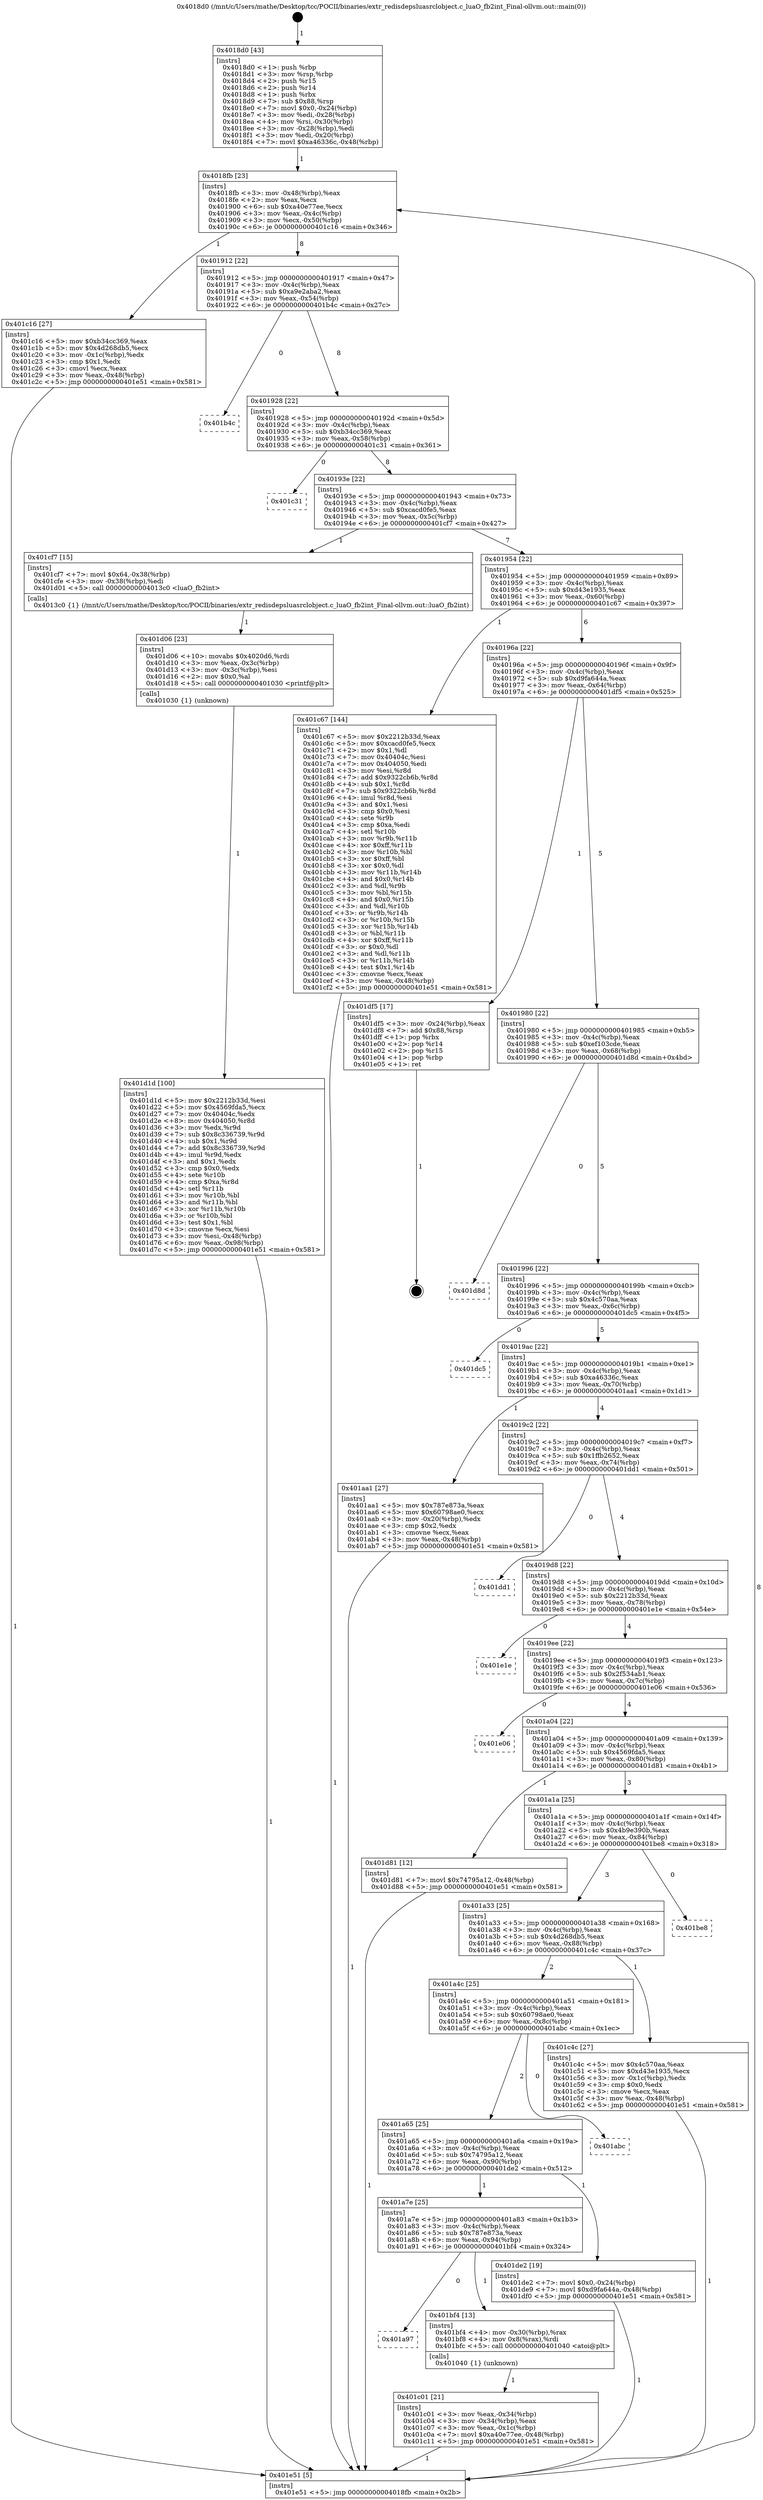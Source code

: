 digraph "0x4018d0" {
  label = "0x4018d0 (/mnt/c/Users/mathe/Desktop/tcc/POCII/binaries/extr_redisdepsluasrclobject.c_luaO_fb2int_Final-ollvm.out::main(0))"
  labelloc = "t"
  node[shape=record]

  Entry [label="",width=0.3,height=0.3,shape=circle,fillcolor=black,style=filled]
  "0x4018fb" [label="{
     0x4018fb [23]\l
     | [instrs]\l
     &nbsp;&nbsp;0x4018fb \<+3\>: mov -0x48(%rbp),%eax\l
     &nbsp;&nbsp;0x4018fe \<+2\>: mov %eax,%ecx\l
     &nbsp;&nbsp;0x401900 \<+6\>: sub $0xa40e77ee,%ecx\l
     &nbsp;&nbsp;0x401906 \<+3\>: mov %eax,-0x4c(%rbp)\l
     &nbsp;&nbsp;0x401909 \<+3\>: mov %ecx,-0x50(%rbp)\l
     &nbsp;&nbsp;0x40190c \<+6\>: je 0000000000401c16 \<main+0x346\>\l
  }"]
  "0x401c16" [label="{
     0x401c16 [27]\l
     | [instrs]\l
     &nbsp;&nbsp;0x401c16 \<+5\>: mov $0xb34cc369,%eax\l
     &nbsp;&nbsp;0x401c1b \<+5\>: mov $0x4d268db5,%ecx\l
     &nbsp;&nbsp;0x401c20 \<+3\>: mov -0x1c(%rbp),%edx\l
     &nbsp;&nbsp;0x401c23 \<+3\>: cmp $0x1,%edx\l
     &nbsp;&nbsp;0x401c26 \<+3\>: cmovl %ecx,%eax\l
     &nbsp;&nbsp;0x401c29 \<+3\>: mov %eax,-0x48(%rbp)\l
     &nbsp;&nbsp;0x401c2c \<+5\>: jmp 0000000000401e51 \<main+0x581\>\l
  }"]
  "0x401912" [label="{
     0x401912 [22]\l
     | [instrs]\l
     &nbsp;&nbsp;0x401912 \<+5\>: jmp 0000000000401917 \<main+0x47\>\l
     &nbsp;&nbsp;0x401917 \<+3\>: mov -0x4c(%rbp),%eax\l
     &nbsp;&nbsp;0x40191a \<+5\>: sub $0xa9e2aba2,%eax\l
     &nbsp;&nbsp;0x40191f \<+3\>: mov %eax,-0x54(%rbp)\l
     &nbsp;&nbsp;0x401922 \<+6\>: je 0000000000401b4c \<main+0x27c\>\l
  }"]
  Exit [label="",width=0.3,height=0.3,shape=circle,fillcolor=black,style=filled,peripheries=2]
  "0x401b4c" [label="{
     0x401b4c\l
  }", style=dashed]
  "0x401928" [label="{
     0x401928 [22]\l
     | [instrs]\l
     &nbsp;&nbsp;0x401928 \<+5\>: jmp 000000000040192d \<main+0x5d\>\l
     &nbsp;&nbsp;0x40192d \<+3\>: mov -0x4c(%rbp),%eax\l
     &nbsp;&nbsp;0x401930 \<+5\>: sub $0xb34cc369,%eax\l
     &nbsp;&nbsp;0x401935 \<+3\>: mov %eax,-0x58(%rbp)\l
     &nbsp;&nbsp;0x401938 \<+6\>: je 0000000000401c31 \<main+0x361\>\l
  }"]
  "0x401d1d" [label="{
     0x401d1d [100]\l
     | [instrs]\l
     &nbsp;&nbsp;0x401d1d \<+5\>: mov $0x2212b33d,%esi\l
     &nbsp;&nbsp;0x401d22 \<+5\>: mov $0x4569fda5,%ecx\l
     &nbsp;&nbsp;0x401d27 \<+7\>: mov 0x40404c,%edx\l
     &nbsp;&nbsp;0x401d2e \<+8\>: mov 0x404050,%r8d\l
     &nbsp;&nbsp;0x401d36 \<+3\>: mov %edx,%r9d\l
     &nbsp;&nbsp;0x401d39 \<+7\>: sub $0x8c336739,%r9d\l
     &nbsp;&nbsp;0x401d40 \<+4\>: sub $0x1,%r9d\l
     &nbsp;&nbsp;0x401d44 \<+7\>: add $0x8c336739,%r9d\l
     &nbsp;&nbsp;0x401d4b \<+4\>: imul %r9d,%edx\l
     &nbsp;&nbsp;0x401d4f \<+3\>: and $0x1,%edx\l
     &nbsp;&nbsp;0x401d52 \<+3\>: cmp $0x0,%edx\l
     &nbsp;&nbsp;0x401d55 \<+4\>: sete %r10b\l
     &nbsp;&nbsp;0x401d59 \<+4\>: cmp $0xa,%r8d\l
     &nbsp;&nbsp;0x401d5d \<+4\>: setl %r11b\l
     &nbsp;&nbsp;0x401d61 \<+3\>: mov %r10b,%bl\l
     &nbsp;&nbsp;0x401d64 \<+3\>: and %r11b,%bl\l
     &nbsp;&nbsp;0x401d67 \<+3\>: xor %r11b,%r10b\l
     &nbsp;&nbsp;0x401d6a \<+3\>: or %r10b,%bl\l
     &nbsp;&nbsp;0x401d6d \<+3\>: test $0x1,%bl\l
     &nbsp;&nbsp;0x401d70 \<+3\>: cmovne %ecx,%esi\l
     &nbsp;&nbsp;0x401d73 \<+3\>: mov %esi,-0x48(%rbp)\l
     &nbsp;&nbsp;0x401d76 \<+6\>: mov %eax,-0x98(%rbp)\l
     &nbsp;&nbsp;0x401d7c \<+5\>: jmp 0000000000401e51 \<main+0x581\>\l
  }"]
  "0x401c31" [label="{
     0x401c31\l
  }", style=dashed]
  "0x40193e" [label="{
     0x40193e [22]\l
     | [instrs]\l
     &nbsp;&nbsp;0x40193e \<+5\>: jmp 0000000000401943 \<main+0x73\>\l
     &nbsp;&nbsp;0x401943 \<+3\>: mov -0x4c(%rbp),%eax\l
     &nbsp;&nbsp;0x401946 \<+5\>: sub $0xcacd0fe5,%eax\l
     &nbsp;&nbsp;0x40194b \<+3\>: mov %eax,-0x5c(%rbp)\l
     &nbsp;&nbsp;0x40194e \<+6\>: je 0000000000401cf7 \<main+0x427\>\l
  }"]
  "0x401d06" [label="{
     0x401d06 [23]\l
     | [instrs]\l
     &nbsp;&nbsp;0x401d06 \<+10\>: movabs $0x4020d6,%rdi\l
     &nbsp;&nbsp;0x401d10 \<+3\>: mov %eax,-0x3c(%rbp)\l
     &nbsp;&nbsp;0x401d13 \<+3\>: mov -0x3c(%rbp),%esi\l
     &nbsp;&nbsp;0x401d16 \<+2\>: mov $0x0,%al\l
     &nbsp;&nbsp;0x401d18 \<+5\>: call 0000000000401030 \<printf@plt\>\l
     | [calls]\l
     &nbsp;&nbsp;0x401030 \{1\} (unknown)\l
  }"]
  "0x401cf7" [label="{
     0x401cf7 [15]\l
     | [instrs]\l
     &nbsp;&nbsp;0x401cf7 \<+7\>: movl $0x64,-0x38(%rbp)\l
     &nbsp;&nbsp;0x401cfe \<+3\>: mov -0x38(%rbp),%edi\l
     &nbsp;&nbsp;0x401d01 \<+5\>: call 00000000004013c0 \<luaO_fb2int\>\l
     | [calls]\l
     &nbsp;&nbsp;0x4013c0 \{1\} (/mnt/c/Users/mathe/Desktop/tcc/POCII/binaries/extr_redisdepsluasrclobject.c_luaO_fb2int_Final-ollvm.out::luaO_fb2int)\l
  }"]
  "0x401954" [label="{
     0x401954 [22]\l
     | [instrs]\l
     &nbsp;&nbsp;0x401954 \<+5\>: jmp 0000000000401959 \<main+0x89\>\l
     &nbsp;&nbsp;0x401959 \<+3\>: mov -0x4c(%rbp),%eax\l
     &nbsp;&nbsp;0x40195c \<+5\>: sub $0xd43e1935,%eax\l
     &nbsp;&nbsp;0x401961 \<+3\>: mov %eax,-0x60(%rbp)\l
     &nbsp;&nbsp;0x401964 \<+6\>: je 0000000000401c67 \<main+0x397\>\l
  }"]
  "0x401c01" [label="{
     0x401c01 [21]\l
     | [instrs]\l
     &nbsp;&nbsp;0x401c01 \<+3\>: mov %eax,-0x34(%rbp)\l
     &nbsp;&nbsp;0x401c04 \<+3\>: mov -0x34(%rbp),%eax\l
     &nbsp;&nbsp;0x401c07 \<+3\>: mov %eax,-0x1c(%rbp)\l
     &nbsp;&nbsp;0x401c0a \<+7\>: movl $0xa40e77ee,-0x48(%rbp)\l
     &nbsp;&nbsp;0x401c11 \<+5\>: jmp 0000000000401e51 \<main+0x581\>\l
  }"]
  "0x401c67" [label="{
     0x401c67 [144]\l
     | [instrs]\l
     &nbsp;&nbsp;0x401c67 \<+5\>: mov $0x2212b33d,%eax\l
     &nbsp;&nbsp;0x401c6c \<+5\>: mov $0xcacd0fe5,%ecx\l
     &nbsp;&nbsp;0x401c71 \<+2\>: mov $0x1,%dl\l
     &nbsp;&nbsp;0x401c73 \<+7\>: mov 0x40404c,%esi\l
     &nbsp;&nbsp;0x401c7a \<+7\>: mov 0x404050,%edi\l
     &nbsp;&nbsp;0x401c81 \<+3\>: mov %esi,%r8d\l
     &nbsp;&nbsp;0x401c84 \<+7\>: add $0x9322cb6b,%r8d\l
     &nbsp;&nbsp;0x401c8b \<+4\>: sub $0x1,%r8d\l
     &nbsp;&nbsp;0x401c8f \<+7\>: sub $0x9322cb6b,%r8d\l
     &nbsp;&nbsp;0x401c96 \<+4\>: imul %r8d,%esi\l
     &nbsp;&nbsp;0x401c9a \<+3\>: and $0x1,%esi\l
     &nbsp;&nbsp;0x401c9d \<+3\>: cmp $0x0,%esi\l
     &nbsp;&nbsp;0x401ca0 \<+4\>: sete %r9b\l
     &nbsp;&nbsp;0x401ca4 \<+3\>: cmp $0xa,%edi\l
     &nbsp;&nbsp;0x401ca7 \<+4\>: setl %r10b\l
     &nbsp;&nbsp;0x401cab \<+3\>: mov %r9b,%r11b\l
     &nbsp;&nbsp;0x401cae \<+4\>: xor $0xff,%r11b\l
     &nbsp;&nbsp;0x401cb2 \<+3\>: mov %r10b,%bl\l
     &nbsp;&nbsp;0x401cb5 \<+3\>: xor $0xff,%bl\l
     &nbsp;&nbsp;0x401cb8 \<+3\>: xor $0x0,%dl\l
     &nbsp;&nbsp;0x401cbb \<+3\>: mov %r11b,%r14b\l
     &nbsp;&nbsp;0x401cbe \<+4\>: and $0x0,%r14b\l
     &nbsp;&nbsp;0x401cc2 \<+3\>: and %dl,%r9b\l
     &nbsp;&nbsp;0x401cc5 \<+3\>: mov %bl,%r15b\l
     &nbsp;&nbsp;0x401cc8 \<+4\>: and $0x0,%r15b\l
     &nbsp;&nbsp;0x401ccc \<+3\>: and %dl,%r10b\l
     &nbsp;&nbsp;0x401ccf \<+3\>: or %r9b,%r14b\l
     &nbsp;&nbsp;0x401cd2 \<+3\>: or %r10b,%r15b\l
     &nbsp;&nbsp;0x401cd5 \<+3\>: xor %r15b,%r14b\l
     &nbsp;&nbsp;0x401cd8 \<+3\>: or %bl,%r11b\l
     &nbsp;&nbsp;0x401cdb \<+4\>: xor $0xff,%r11b\l
     &nbsp;&nbsp;0x401cdf \<+3\>: or $0x0,%dl\l
     &nbsp;&nbsp;0x401ce2 \<+3\>: and %dl,%r11b\l
     &nbsp;&nbsp;0x401ce5 \<+3\>: or %r11b,%r14b\l
     &nbsp;&nbsp;0x401ce8 \<+4\>: test $0x1,%r14b\l
     &nbsp;&nbsp;0x401cec \<+3\>: cmovne %ecx,%eax\l
     &nbsp;&nbsp;0x401cef \<+3\>: mov %eax,-0x48(%rbp)\l
     &nbsp;&nbsp;0x401cf2 \<+5\>: jmp 0000000000401e51 \<main+0x581\>\l
  }"]
  "0x40196a" [label="{
     0x40196a [22]\l
     | [instrs]\l
     &nbsp;&nbsp;0x40196a \<+5\>: jmp 000000000040196f \<main+0x9f\>\l
     &nbsp;&nbsp;0x40196f \<+3\>: mov -0x4c(%rbp),%eax\l
     &nbsp;&nbsp;0x401972 \<+5\>: sub $0xd9fa644a,%eax\l
     &nbsp;&nbsp;0x401977 \<+3\>: mov %eax,-0x64(%rbp)\l
     &nbsp;&nbsp;0x40197a \<+6\>: je 0000000000401df5 \<main+0x525\>\l
  }"]
  "0x401a97" [label="{
     0x401a97\l
  }", style=dashed]
  "0x401df5" [label="{
     0x401df5 [17]\l
     | [instrs]\l
     &nbsp;&nbsp;0x401df5 \<+3\>: mov -0x24(%rbp),%eax\l
     &nbsp;&nbsp;0x401df8 \<+7\>: add $0x88,%rsp\l
     &nbsp;&nbsp;0x401dff \<+1\>: pop %rbx\l
     &nbsp;&nbsp;0x401e00 \<+2\>: pop %r14\l
     &nbsp;&nbsp;0x401e02 \<+2\>: pop %r15\l
     &nbsp;&nbsp;0x401e04 \<+1\>: pop %rbp\l
     &nbsp;&nbsp;0x401e05 \<+1\>: ret\l
  }"]
  "0x401980" [label="{
     0x401980 [22]\l
     | [instrs]\l
     &nbsp;&nbsp;0x401980 \<+5\>: jmp 0000000000401985 \<main+0xb5\>\l
     &nbsp;&nbsp;0x401985 \<+3\>: mov -0x4c(%rbp),%eax\l
     &nbsp;&nbsp;0x401988 \<+5\>: sub $0xef103cde,%eax\l
     &nbsp;&nbsp;0x40198d \<+3\>: mov %eax,-0x68(%rbp)\l
     &nbsp;&nbsp;0x401990 \<+6\>: je 0000000000401d8d \<main+0x4bd\>\l
  }"]
  "0x401bf4" [label="{
     0x401bf4 [13]\l
     | [instrs]\l
     &nbsp;&nbsp;0x401bf4 \<+4\>: mov -0x30(%rbp),%rax\l
     &nbsp;&nbsp;0x401bf8 \<+4\>: mov 0x8(%rax),%rdi\l
     &nbsp;&nbsp;0x401bfc \<+5\>: call 0000000000401040 \<atoi@plt\>\l
     | [calls]\l
     &nbsp;&nbsp;0x401040 \{1\} (unknown)\l
  }"]
  "0x401d8d" [label="{
     0x401d8d\l
  }", style=dashed]
  "0x401996" [label="{
     0x401996 [22]\l
     | [instrs]\l
     &nbsp;&nbsp;0x401996 \<+5\>: jmp 000000000040199b \<main+0xcb\>\l
     &nbsp;&nbsp;0x40199b \<+3\>: mov -0x4c(%rbp),%eax\l
     &nbsp;&nbsp;0x40199e \<+5\>: sub $0x4c570aa,%eax\l
     &nbsp;&nbsp;0x4019a3 \<+3\>: mov %eax,-0x6c(%rbp)\l
     &nbsp;&nbsp;0x4019a6 \<+6\>: je 0000000000401dc5 \<main+0x4f5\>\l
  }"]
  "0x401a7e" [label="{
     0x401a7e [25]\l
     | [instrs]\l
     &nbsp;&nbsp;0x401a7e \<+5\>: jmp 0000000000401a83 \<main+0x1b3\>\l
     &nbsp;&nbsp;0x401a83 \<+3\>: mov -0x4c(%rbp),%eax\l
     &nbsp;&nbsp;0x401a86 \<+5\>: sub $0x787e873a,%eax\l
     &nbsp;&nbsp;0x401a8b \<+6\>: mov %eax,-0x94(%rbp)\l
     &nbsp;&nbsp;0x401a91 \<+6\>: je 0000000000401bf4 \<main+0x324\>\l
  }"]
  "0x401dc5" [label="{
     0x401dc5\l
  }", style=dashed]
  "0x4019ac" [label="{
     0x4019ac [22]\l
     | [instrs]\l
     &nbsp;&nbsp;0x4019ac \<+5\>: jmp 00000000004019b1 \<main+0xe1\>\l
     &nbsp;&nbsp;0x4019b1 \<+3\>: mov -0x4c(%rbp),%eax\l
     &nbsp;&nbsp;0x4019b4 \<+5\>: sub $0xa46336c,%eax\l
     &nbsp;&nbsp;0x4019b9 \<+3\>: mov %eax,-0x70(%rbp)\l
     &nbsp;&nbsp;0x4019bc \<+6\>: je 0000000000401aa1 \<main+0x1d1\>\l
  }"]
  "0x401de2" [label="{
     0x401de2 [19]\l
     | [instrs]\l
     &nbsp;&nbsp;0x401de2 \<+7\>: movl $0x0,-0x24(%rbp)\l
     &nbsp;&nbsp;0x401de9 \<+7\>: movl $0xd9fa644a,-0x48(%rbp)\l
     &nbsp;&nbsp;0x401df0 \<+5\>: jmp 0000000000401e51 \<main+0x581\>\l
  }"]
  "0x401aa1" [label="{
     0x401aa1 [27]\l
     | [instrs]\l
     &nbsp;&nbsp;0x401aa1 \<+5\>: mov $0x787e873a,%eax\l
     &nbsp;&nbsp;0x401aa6 \<+5\>: mov $0x60798ae0,%ecx\l
     &nbsp;&nbsp;0x401aab \<+3\>: mov -0x20(%rbp),%edx\l
     &nbsp;&nbsp;0x401aae \<+3\>: cmp $0x2,%edx\l
     &nbsp;&nbsp;0x401ab1 \<+3\>: cmovne %ecx,%eax\l
     &nbsp;&nbsp;0x401ab4 \<+3\>: mov %eax,-0x48(%rbp)\l
     &nbsp;&nbsp;0x401ab7 \<+5\>: jmp 0000000000401e51 \<main+0x581\>\l
  }"]
  "0x4019c2" [label="{
     0x4019c2 [22]\l
     | [instrs]\l
     &nbsp;&nbsp;0x4019c2 \<+5\>: jmp 00000000004019c7 \<main+0xf7\>\l
     &nbsp;&nbsp;0x4019c7 \<+3\>: mov -0x4c(%rbp),%eax\l
     &nbsp;&nbsp;0x4019ca \<+5\>: sub $0x1ffb2652,%eax\l
     &nbsp;&nbsp;0x4019cf \<+3\>: mov %eax,-0x74(%rbp)\l
     &nbsp;&nbsp;0x4019d2 \<+6\>: je 0000000000401dd1 \<main+0x501\>\l
  }"]
  "0x401e51" [label="{
     0x401e51 [5]\l
     | [instrs]\l
     &nbsp;&nbsp;0x401e51 \<+5\>: jmp 00000000004018fb \<main+0x2b\>\l
  }"]
  "0x4018d0" [label="{
     0x4018d0 [43]\l
     | [instrs]\l
     &nbsp;&nbsp;0x4018d0 \<+1\>: push %rbp\l
     &nbsp;&nbsp;0x4018d1 \<+3\>: mov %rsp,%rbp\l
     &nbsp;&nbsp;0x4018d4 \<+2\>: push %r15\l
     &nbsp;&nbsp;0x4018d6 \<+2\>: push %r14\l
     &nbsp;&nbsp;0x4018d8 \<+1\>: push %rbx\l
     &nbsp;&nbsp;0x4018d9 \<+7\>: sub $0x88,%rsp\l
     &nbsp;&nbsp;0x4018e0 \<+7\>: movl $0x0,-0x24(%rbp)\l
     &nbsp;&nbsp;0x4018e7 \<+3\>: mov %edi,-0x28(%rbp)\l
     &nbsp;&nbsp;0x4018ea \<+4\>: mov %rsi,-0x30(%rbp)\l
     &nbsp;&nbsp;0x4018ee \<+3\>: mov -0x28(%rbp),%edi\l
     &nbsp;&nbsp;0x4018f1 \<+3\>: mov %edi,-0x20(%rbp)\l
     &nbsp;&nbsp;0x4018f4 \<+7\>: movl $0xa46336c,-0x48(%rbp)\l
  }"]
  "0x401a65" [label="{
     0x401a65 [25]\l
     | [instrs]\l
     &nbsp;&nbsp;0x401a65 \<+5\>: jmp 0000000000401a6a \<main+0x19a\>\l
     &nbsp;&nbsp;0x401a6a \<+3\>: mov -0x4c(%rbp),%eax\l
     &nbsp;&nbsp;0x401a6d \<+5\>: sub $0x74795a12,%eax\l
     &nbsp;&nbsp;0x401a72 \<+6\>: mov %eax,-0x90(%rbp)\l
     &nbsp;&nbsp;0x401a78 \<+6\>: je 0000000000401de2 \<main+0x512\>\l
  }"]
  "0x401dd1" [label="{
     0x401dd1\l
  }", style=dashed]
  "0x4019d8" [label="{
     0x4019d8 [22]\l
     | [instrs]\l
     &nbsp;&nbsp;0x4019d8 \<+5\>: jmp 00000000004019dd \<main+0x10d\>\l
     &nbsp;&nbsp;0x4019dd \<+3\>: mov -0x4c(%rbp),%eax\l
     &nbsp;&nbsp;0x4019e0 \<+5\>: sub $0x2212b33d,%eax\l
     &nbsp;&nbsp;0x4019e5 \<+3\>: mov %eax,-0x78(%rbp)\l
     &nbsp;&nbsp;0x4019e8 \<+6\>: je 0000000000401e1e \<main+0x54e\>\l
  }"]
  "0x401abc" [label="{
     0x401abc\l
  }", style=dashed]
  "0x401e1e" [label="{
     0x401e1e\l
  }", style=dashed]
  "0x4019ee" [label="{
     0x4019ee [22]\l
     | [instrs]\l
     &nbsp;&nbsp;0x4019ee \<+5\>: jmp 00000000004019f3 \<main+0x123\>\l
     &nbsp;&nbsp;0x4019f3 \<+3\>: mov -0x4c(%rbp),%eax\l
     &nbsp;&nbsp;0x4019f6 \<+5\>: sub $0x2f534ab1,%eax\l
     &nbsp;&nbsp;0x4019fb \<+3\>: mov %eax,-0x7c(%rbp)\l
     &nbsp;&nbsp;0x4019fe \<+6\>: je 0000000000401e06 \<main+0x536\>\l
  }"]
  "0x401a4c" [label="{
     0x401a4c [25]\l
     | [instrs]\l
     &nbsp;&nbsp;0x401a4c \<+5\>: jmp 0000000000401a51 \<main+0x181\>\l
     &nbsp;&nbsp;0x401a51 \<+3\>: mov -0x4c(%rbp),%eax\l
     &nbsp;&nbsp;0x401a54 \<+5\>: sub $0x60798ae0,%eax\l
     &nbsp;&nbsp;0x401a59 \<+6\>: mov %eax,-0x8c(%rbp)\l
     &nbsp;&nbsp;0x401a5f \<+6\>: je 0000000000401abc \<main+0x1ec\>\l
  }"]
  "0x401e06" [label="{
     0x401e06\l
  }", style=dashed]
  "0x401a04" [label="{
     0x401a04 [22]\l
     | [instrs]\l
     &nbsp;&nbsp;0x401a04 \<+5\>: jmp 0000000000401a09 \<main+0x139\>\l
     &nbsp;&nbsp;0x401a09 \<+3\>: mov -0x4c(%rbp),%eax\l
     &nbsp;&nbsp;0x401a0c \<+5\>: sub $0x4569fda5,%eax\l
     &nbsp;&nbsp;0x401a11 \<+3\>: mov %eax,-0x80(%rbp)\l
     &nbsp;&nbsp;0x401a14 \<+6\>: je 0000000000401d81 \<main+0x4b1\>\l
  }"]
  "0x401c4c" [label="{
     0x401c4c [27]\l
     | [instrs]\l
     &nbsp;&nbsp;0x401c4c \<+5\>: mov $0x4c570aa,%eax\l
     &nbsp;&nbsp;0x401c51 \<+5\>: mov $0xd43e1935,%ecx\l
     &nbsp;&nbsp;0x401c56 \<+3\>: mov -0x1c(%rbp),%edx\l
     &nbsp;&nbsp;0x401c59 \<+3\>: cmp $0x0,%edx\l
     &nbsp;&nbsp;0x401c5c \<+3\>: cmove %ecx,%eax\l
     &nbsp;&nbsp;0x401c5f \<+3\>: mov %eax,-0x48(%rbp)\l
     &nbsp;&nbsp;0x401c62 \<+5\>: jmp 0000000000401e51 \<main+0x581\>\l
  }"]
  "0x401d81" [label="{
     0x401d81 [12]\l
     | [instrs]\l
     &nbsp;&nbsp;0x401d81 \<+7\>: movl $0x74795a12,-0x48(%rbp)\l
     &nbsp;&nbsp;0x401d88 \<+5\>: jmp 0000000000401e51 \<main+0x581\>\l
  }"]
  "0x401a1a" [label="{
     0x401a1a [25]\l
     | [instrs]\l
     &nbsp;&nbsp;0x401a1a \<+5\>: jmp 0000000000401a1f \<main+0x14f\>\l
     &nbsp;&nbsp;0x401a1f \<+3\>: mov -0x4c(%rbp),%eax\l
     &nbsp;&nbsp;0x401a22 \<+5\>: sub $0x4b9e390b,%eax\l
     &nbsp;&nbsp;0x401a27 \<+6\>: mov %eax,-0x84(%rbp)\l
     &nbsp;&nbsp;0x401a2d \<+6\>: je 0000000000401be8 \<main+0x318\>\l
  }"]
  "0x401a33" [label="{
     0x401a33 [25]\l
     | [instrs]\l
     &nbsp;&nbsp;0x401a33 \<+5\>: jmp 0000000000401a38 \<main+0x168\>\l
     &nbsp;&nbsp;0x401a38 \<+3\>: mov -0x4c(%rbp),%eax\l
     &nbsp;&nbsp;0x401a3b \<+5\>: sub $0x4d268db5,%eax\l
     &nbsp;&nbsp;0x401a40 \<+6\>: mov %eax,-0x88(%rbp)\l
     &nbsp;&nbsp;0x401a46 \<+6\>: je 0000000000401c4c \<main+0x37c\>\l
  }"]
  "0x401be8" [label="{
     0x401be8\l
  }", style=dashed]
  Entry -> "0x4018d0" [label=" 1"]
  "0x4018fb" -> "0x401c16" [label=" 1"]
  "0x4018fb" -> "0x401912" [label=" 8"]
  "0x401df5" -> Exit [label=" 1"]
  "0x401912" -> "0x401b4c" [label=" 0"]
  "0x401912" -> "0x401928" [label=" 8"]
  "0x401de2" -> "0x401e51" [label=" 1"]
  "0x401928" -> "0x401c31" [label=" 0"]
  "0x401928" -> "0x40193e" [label=" 8"]
  "0x401d81" -> "0x401e51" [label=" 1"]
  "0x40193e" -> "0x401cf7" [label=" 1"]
  "0x40193e" -> "0x401954" [label=" 7"]
  "0x401d1d" -> "0x401e51" [label=" 1"]
  "0x401954" -> "0x401c67" [label=" 1"]
  "0x401954" -> "0x40196a" [label=" 6"]
  "0x401d06" -> "0x401d1d" [label=" 1"]
  "0x40196a" -> "0x401df5" [label=" 1"]
  "0x40196a" -> "0x401980" [label=" 5"]
  "0x401cf7" -> "0x401d06" [label=" 1"]
  "0x401980" -> "0x401d8d" [label=" 0"]
  "0x401980" -> "0x401996" [label=" 5"]
  "0x401c67" -> "0x401e51" [label=" 1"]
  "0x401996" -> "0x401dc5" [label=" 0"]
  "0x401996" -> "0x4019ac" [label=" 5"]
  "0x401c16" -> "0x401e51" [label=" 1"]
  "0x4019ac" -> "0x401aa1" [label=" 1"]
  "0x4019ac" -> "0x4019c2" [label=" 4"]
  "0x401aa1" -> "0x401e51" [label=" 1"]
  "0x4018d0" -> "0x4018fb" [label=" 1"]
  "0x401e51" -> "0x4018fb" [label=" 8"]
  "0x401c01" -> "0x401e51" [label=" 1"]
  "0x4019c2" -> "0x401dd1" [label=" 0"]
  "0x4019c2" -> "0x4019d8" [label=" 4"]
  "0x401a7e" -> "0x401a97" [label=" 0"]
  "0x4019d8" -> "0x401e1e" [label=" 0"]
  "0x4019d8" -> "0x4019ee" [label=" 4"]
  "0x401a7e" -> "0x401bf4" [label=" 1"]
  "0x4019ee" -> "0x401e06" [label=" 0"]
  "0x4019ee" -> "0x401a04" [label=" 4"]
  "0x401a65" -> "0x401a7e" [label=" 1"]
  "0x401a04" -> "0x401d81" [label=" 1"]
  "0x401a04" -> "0x401a1a" [label=" 3"]
  "0x401a65" -> "0x401de2" [label=" 1"]
  "0x401a1a" -> "0x401be8" [label=" 0"]
  "0x401a1a" -> "0x401a33" [label=" 3"]
  "0x401bf4" -> "0x401c01" [label=" 1"]
  "0x401a33" -> "0x401c4c" [label=" 1"]
  "0x401a33" -> "0x401a4c" [label=" 2"]
  "0x401c4c" -> "0x401e51" [label=" 1"]
  "0x401a4c" -> "0x401abc" [label=" 0"]
  "0x401a4c" -> "0x401a65" [label=" 2"]
}
